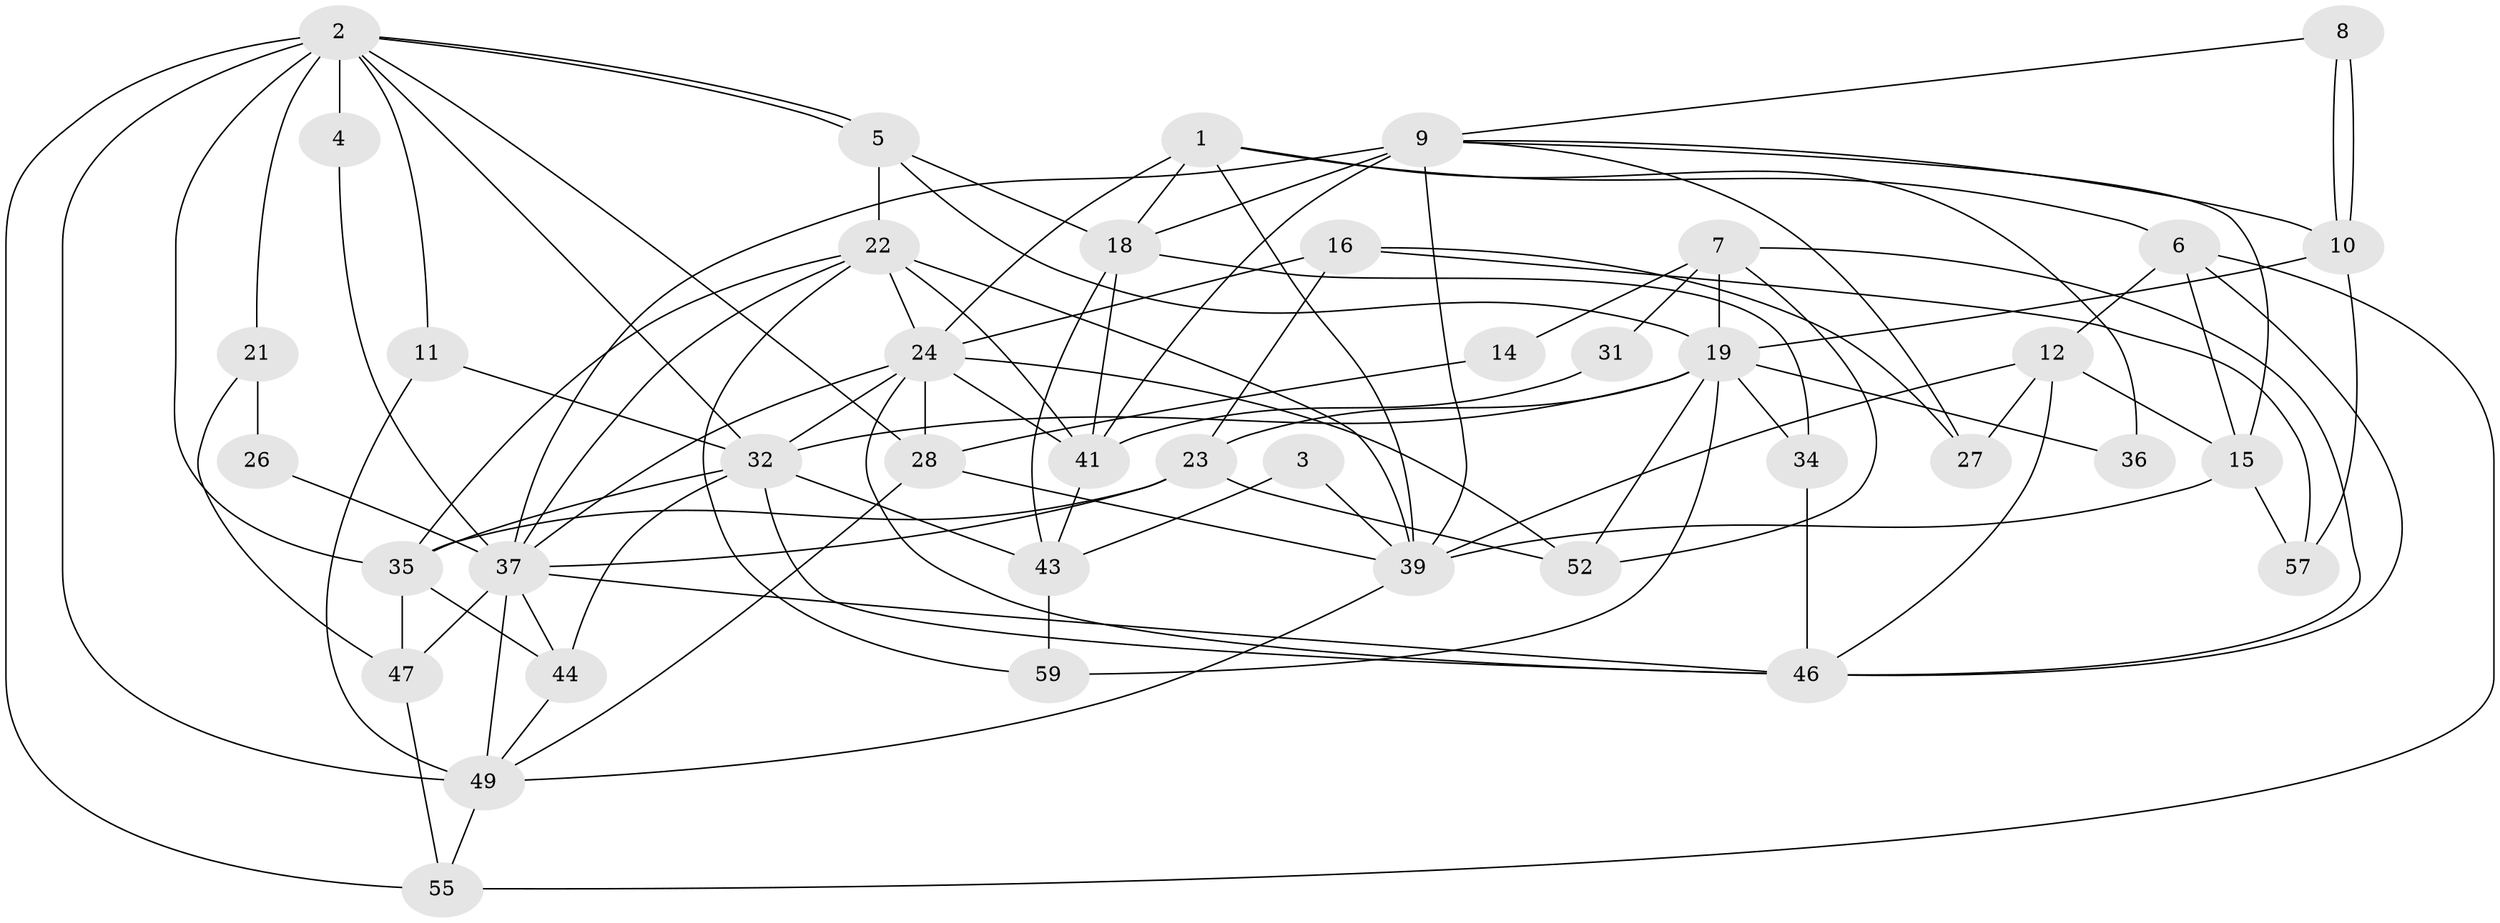 // original degree distribution, {4: 0.21875, 8: 0.078125, 2: 0.140625, 3: 0.3125, 5: 0.21875, 6: 0.03125}
// Generated by graph-tools (version 1.1) at 2025/11/02/27/25 16:11:17]
// undirected, 41 vertices, 102 edges
graph export_dot {
graph [start="1"]
  node [color=gray90,style=filled];
  1 [super="+53"];
  2 [super="+30"];
  3;
  4;
  5;
  6 [super="+20"];
  7 [super="+64"];
  8;
  9 [super="+63"];
  10 [super="+13"];
  11;
  12 [super="+25"];
  14;
  15;
  16 [super="+17"];
  18 [super="+29"];
  19 [super="+54"];
  21;
  22 [super="+45"];
  23 [super="+33"];
  24 [super="+50"];
  26;
  27;
  28 [super="+51"];
  31 [super="+38"];
  32 [super="+61"];
  34;
  35;
  36;
  37 [super="+40"];
  39 [super="+42"];
  41 [super="+60"];
  43 [super="+48"];
  44 [super="+56"];
  46 [super="+62"];
  47;
  49 [super="+58"];
  52;
  55;
  57;
  59;
  1 -- 24;
  1 -- 6;
  1 -- 18;
  1 -- 36;
  1 -- 39;
  2 -- 5;
  2 -- 5;
  2 -- 4 [weight=2];
  2 -- 11;
  2 -- 21;
  2 -- 55;
  2 -- 32;
  2 -- 49;
  2 -- 35;
  2 -- 28;
  3 -- 43;
  3 -- 39;
  4 -- 37;
  5 -- 19;
  5 -- 22;
  5 -- 18;
  6 -- 46;
  6 -- 55;
  6 -- 15;
  6 -- 12;
  7 -- 19;
  7 -- 14;
  7 -- 52;
  7 -- 46;
  7 -- 31;
  8 -- 10;
  8 -- 10;
  8 -- 9;
  9 -- 37 [weight=2];
  9 -- 18;
  9 -- 39;
  9 -- 41;
  9 -- 10;
  9 -- 27;
  9 -- 15;
  10 -- 57;
  10 -- 19;
  11 -- 32;
  11 -- 49;
  12 -- 39;
  12 -- 27;
  12 -- 15;
  12 -- 46;
  14 -- 28;
  15 -- 57;
  15 -- 39;
  16 -- 24;
  16 -- 57;
  16 -- 27;
  16 -- 23;
  18 -- 41;
  18 -- 43;
  18 -- 34;
  19 -- 34;
  19 -- 59;
  19 -- 23;
  19 -- 36;
  19 -- 52;
  19 -- 32;
  21 -- 47;
  21 -- 26;
  22 -- 24;
  22 -- 59;
  22 -- 35;
  22 -- 39;
  22 -- 41;
  22 -- 37;
  23 -- 35;
  23 -- 52;
  23 -- 37;
  24 -- 28;
  24 -- 32;
  24 -- 52;
  24 -- 41;
  24 -- 46;
  24 -- 37;
  26 -- 37;
  28 -- 49;
  28 -- 39;
  31 -- 41 [weight=2];
  32 -- 35;
  32 -- 43;
  32 -- 44;
  32 -- 46;
  34 -- 46;
  35 -- 47;
  35 -- 44;
  37 -- 44;
  37 -- 49;
  37 -- 46;
  37 -- 47;
  39 -- 49;
  41 -- 43;
  43 -- 59;
  44 -- 49;
  47 -- 55;
  49 -- 55;
}
